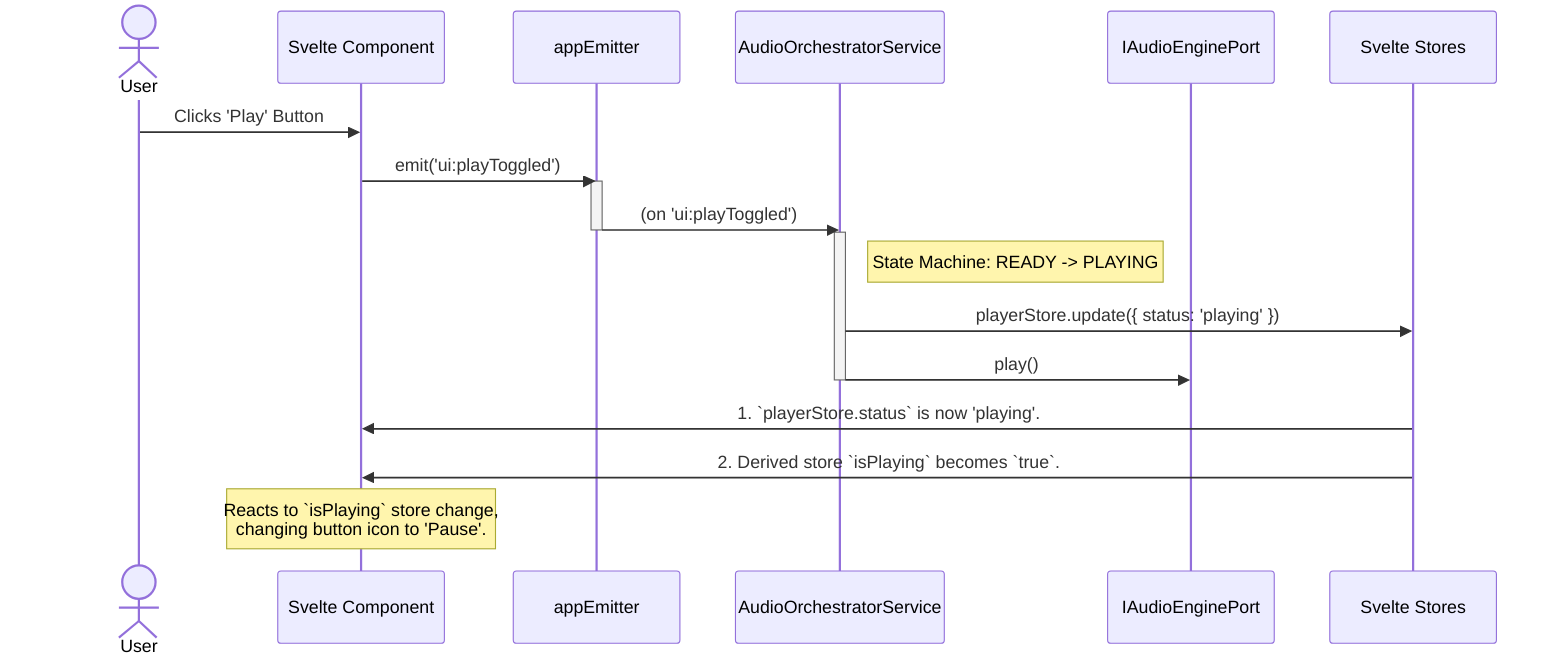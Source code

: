 %% vibe-player-v3/docs/refactor-plan/diagrams/play-pause-flow.mermaid
%% Detailed event flow for a play/pause command, showing the full unidirectional data loop.

sequenceDiagram
    actor User
    participant UI as Svelte Component
    participant Emitter as appEmitter
    participant Orchestrator as AudioOrchestratorService
    participant Engine as IAudioEnginePort
    participant Store as Svelte Stores

    User->>UI: Clicks 'Play' Button
    UI->>Emitter: emit('ui:playToggled')

    activate Emitter
    Emitter->>Orchestrator: (on 'ui:playToggled')
    deactivate Emitter

    activate Orchestrator
    Note right of Orchestrator: State Machine: READY -> PLAYING
    Orchestrator->>Store: playerStore.update({ status: 'playing' })
    Orchestrator->>Engine: play()
    deactivate Orchestrator

    Store->>UI: 1. `playerStore.status` is now 'playing'.
    Store->>UI: 2. Derived store `isPlaying` becomes `true`.
    Note over UI: Reacts to `isPlaying` store change,<br/>changing button icon to 'Pause'.